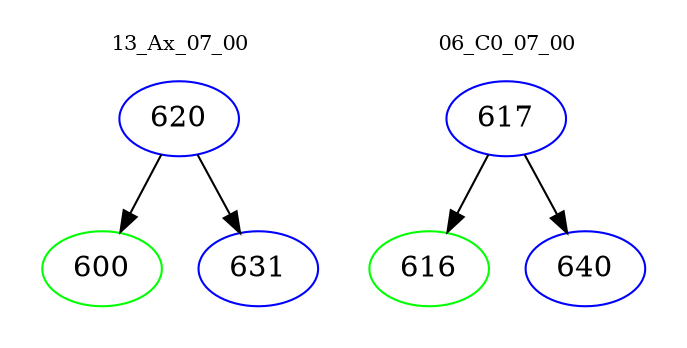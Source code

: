 digraph{
subgraph cluster_0 {
color = white
label = "13_Ax_07_00";
fontsize=10;
T0_620 [label="620", color="blue"]
T0_620 -> T0_600 [color="black"]
T0_600 [label="600", color="green"]
T0_620 -> T0_631 [color="black"]
T0_631 [label="631", color="blue"]
}
subgraph cluster_1 {
color = white
label = "06_C0_07_00";
fontsize=10;
T1_617 [label="617", color="blue"]
T1_617 -> T1_616 [color="black"]
T1_616 [label="616", color="green"]
T1_617 -> T1_640 [color="black"]
T1_640 [label="640", color="blue"]
}
}
